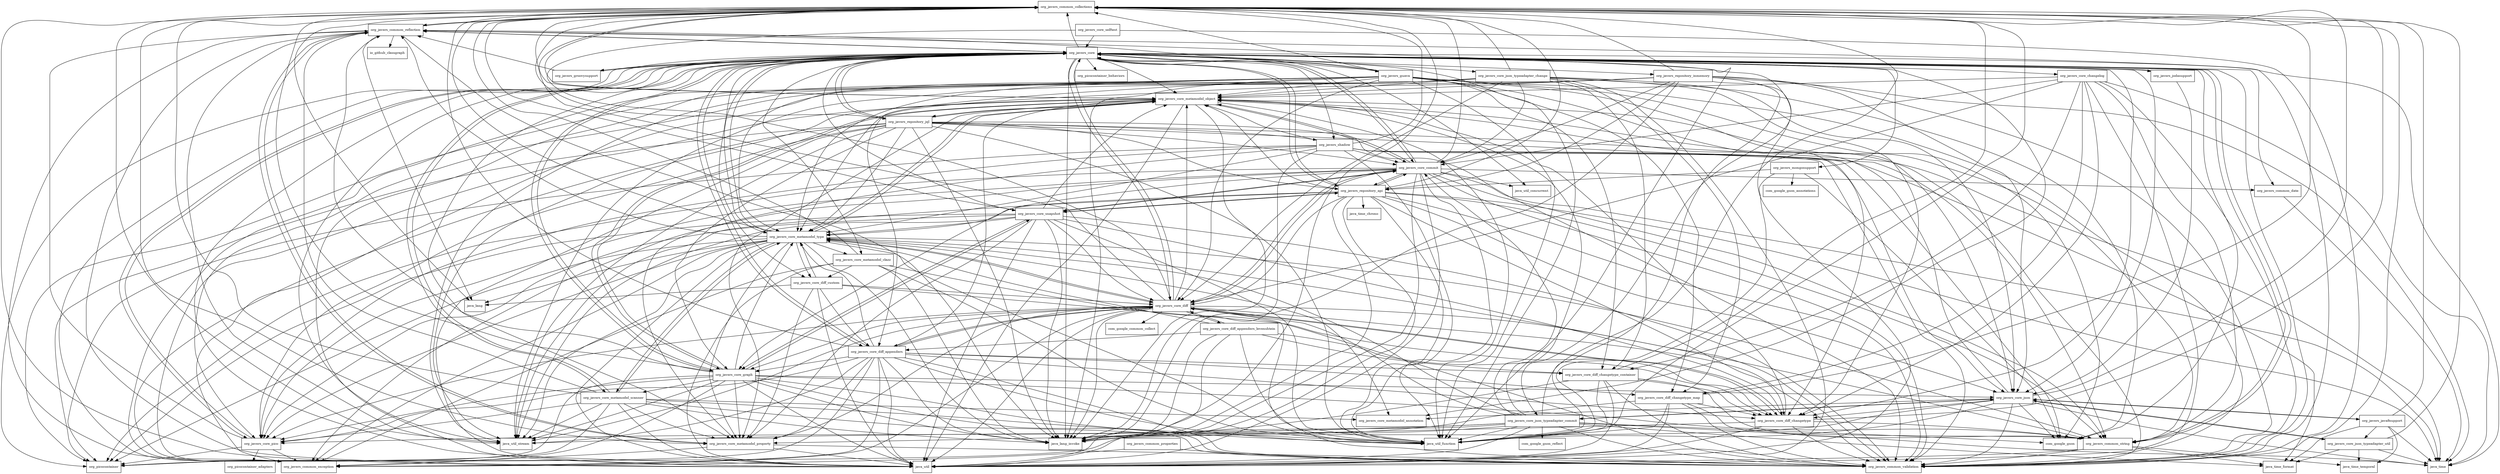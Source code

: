 digraph javers_core_5_6_0_package_dependencies {
  node [shape = box, fontsize=10.0];
  org_javers_common_collections -> java_lang;
  org_javers_common_collections -> java_lang_invoke;
  org_javers_common_collections -> java_util;
  org_javers_common_collections -> java_util_function;
  org_javers_common_collections -> java_util_stream;
  org_javers_common_collections -> org_javers_common_reflection;
  org_javers_common_collections -> org_javers_common_validation;
  org_javers_common_collections -> org_javers_core_metamodel_object;
  org_javers_common_collections -> org_javers_core_metamodel_property;
  org_javers_common_date -> java_time;
  org_javers_common_properties -> org_javers_common_exception;
  org_javers_common_properties -> org_javers_common_validation;
  org_javers_common_reflection -> io_github_classgraph;
  org_javers_common_reflection -> java_lang;
  org_javers_common_reflection -> java_lang_invoke;
  org_javers_common_reflection -> java_util;
  org_javers_common_reflection -> java_util_function;
  org_javers_common_reflection -> java_util_stream;
  org_javers_common_reflection -> org_javers_common_collections;
  org_javers_common_reflection -> org_javers_common_exception;
  org_javers_common_reflection -> org_javers_common_validation;
  org_javers_common_reflection -> org_javers_core;
  org_javers_common_reflection -> org_javers_core_metamodel_property;
  org_javers_common_string -> java_time_format;
  org_javers_common_string -> java_time_temporal;
  org_javers_common_string -> java_util;
  org_javers_common_string -> org_javers_common_validation;
  org_javers_common_string -> org_javers_core;
  org_javers_core -> com_google_gson;
  org_javers_core -> java_lang_invoke;
  org_javers_core -> java_time;
  org_javers_core -> java_util;
  org_javers_core -> java_util_concurrent;
  org_javers_core -> java_util_function;
  org_javers_core -> java_util_stream;
  org_javers_core -> org_javers_common_collections;
  org_javers_core -> org_javers_common_date;
  org_javers_core -> org_javers_common_exception;
  org_javers_core -> org_javers_common_reflection;
  org_javers_core -> org_javers_common_string;
  org_javers_core -> org_javers_common_validation;
  org_javers_core -> org_javers_core_changelog;
  org_javers_core -> org_javers_core_commit;
  org_javers_core -> org_javers_core_diff;
  org_javers_core -> org_javers_core_diff_appenders;
  org_javers_core -> org_javers_core_diff_changetype;
  org_javers_core -> org_javers_core_diff_custom;
  org_javers_core -> org_javers_core_graph;
  org_javers_core -> org_javers_core_json;
  org_javers_core -> org_javers_core_json_typeadapter_change;
  org_javers_core -> org_javers_core_json_typeadapter_commit;
  org_javers_core -> org_javers_core_metamodel_annotation;
  org_javers_core -> org_javers_core_metamodel_clazz;
  org_javers_core -> org_javers_core_metamodel_object;
  org_javers_core -> org_javers_core_metamodel_property;
  org_javers_core -> org_javers_core_metamodel_scanner;
  org_javers_core -> org_javers_core_metamodel_type;
  org_javers_core -> org_javers_core_pico;
  org_javers_core -> org_javers_core_snapshot;
  org_javers_core -> org_javers_groovysupport;
  org_javers_core -> org_javers_guava;
  org_javers_core -> org_javers_jodasupport;
  org_javers_core -> org_javers_mongosupport;
  org_javers_core -> org_javers_repository_api;
  org_javers_core -> org_javers_repository_inmemory;
  org_javers_core -> org_javers_repository_jql;
  org_javers_core -> org_javers_shadow;
  org_javers_core -> org_picocontainer;
  org_javers_core -> org_picocontainer_behaviors;
  org_javers_core_changelog -> java_time;
  org_javers_core_changelog -> java_util;
  org_javers_core_changelog -> org_javers_common_string;
  org_javers_core_changelog -> org_javers_common_validation;
  org_javers_core_changelog -> org_javers_core_commit;
  org_javers_core_changelog -> org_javers_core_diff;
  org_javers_core_changelog -> org_javers_core_diff_changetype;
  org_javers_core_changelog -> org_javers_core_diff_changetype_container;
  org_javers_core_changelog -> org_javers_core_diff_changetype_map;
  org_javers_core_changelog -> org_javers_core_metamodel_object;
  org_javers_core_commit -> java_lang_invoke;
  org_javers_core_commit -> java_time;
  org_javers_core_commit -> java_util;
  org_javers_core_commit -> java_util_concurrent;
  org_javers_core_commit -> java_util_function;
  org_javers_core_commit -> org_javers_common_collections;
  org_javers_core_commit -> org_javers_common_date;
  org_javers_core_commit -> org_javers_common_exception;
  org_javers_core_commit -> org_javers_common_string;
  org_javers_core_commit -> org_javers_common_validation;
  org_javers_core_commit -> org_javers_core;
  org_javers_core_commit -> org_javers_core_diff;
  org_javers_core_commit -> org_javers_core_graph;
  org_javers_core_commit -> org_javers_core_metamodel_object;
  org_javers_core_commit -> org_javers_core_pico;
  org_javers_core_commit -> org_javers_core_snapshot;
  org_javers_core_commit -> org_javers_repository_api;
  org_javers_core_commit -> org_picocontainer;
  org_javers_core_diff -> com_google_common_collect;
  org_javers_core_diff -> java_lang_invoke;
  org_javers_core_diff -> java_util;
  org_javers_core_diff -> java_util_function;
  org_javers_core_diff -> java_util_stream;
  org_javers_core_diff -> org_javers_common_collections;
  org_javers_core_diff -> org_javers_common_exception;
  org_javers_core_diff -> org_javers_common_string;
  org_javers_core_diff -> org_javers_common_validation;
  org_javers_core_diff -> org_javers_core;
  org_javers_core_diff -> org_javers_core_commit;
  org_javers_core_diff -> org_javers_core_diff_appenders;
  org_javers_core_diff -> org_javers_core_diff_appenders_levenshtein;
  org_javers_core_diff -> org_javers_core_diff_changetype;
  org_javers_core_diff -> org_javers_core_graph;
  org_javers_core_diff -> org_javers_core_metamodel_object;
  org_javers_core_diff -> org_javers_core_metamodel_property;
  org_javers_core_diff -> org_javers_core_metamodel_type;
  org_javers_core_diff -> org_javers_core_pico;
  org_javers_core_diff_appenders -> java_lang_invoke;
  org_javers_core_diff_appenders -> java_util;
  org_javers_core_diff_appenders -> java_util_function;
  org_javers_core_diff_appenders -> java_util_stream;
  org_javers_core_diff_appenders -> org_javers_common_collections;
  org_javers_core_diff_appenders -> org_javers_common_exception;
  org_javers_core_diff_appenders -> org_javers_common_validation;
  org_javers_core_diff_appenders -> org_javers_core;
  org_javers_core_diff_appenders -> org_javers_core_diff;
  org_javers_core_diff_appenders -> org_javers_core_diff_changetype;
  org_javers_core_diff_appenders -> org_javers_core_diff_changetype_container;
  org_javers_core_diff_appenders -> org_javers_core_diff_changetype_map;
  org_javers_core_diff_appenders -> org_javers_core_graph;
  org_javers_core_diff_appenders -> org_javers_core_metamodel_object;
  org_javers_core_diff_appenders -> org_javers_core_metamodel_property;
  org_javers_core_diff_appenders -> org_javers_core_metamodel_type;
  org_javers_core_diff_appenders -> org_javers_core_pico;
  org_javers_core_diff_appenders -> org_picocontainer;
  org_javers_core_diff_appenders_levenshtein -> java_lang_invoke;
  org_javers_core_diff_appenders_levenshtein -> java_util;
  org_javers_core_diff_appenders_levenshtein -> org_javers_common_validation;
  org_javers_core_diff_appenders_levenshtein -> org_javers_core_diff;
  org_javers_core_diff_appenders_levenshtein -> org_javers_core_diff_appenders;
  org_javers_core_diff_appenders_levenshtein -> org_javers_core_diff_changetype;
  org_javers_core_diff_appenders_levenshtein -> org_javers_core_diff_changetype_container;
  org_javers_core_diff_appenders_levenshtein -> org_javers_core_metamodel_type;
  org_javers_core_diff_changetype -> java_util;
  org_javers_core_diff_changetype -> org_javers_common_collections;
  org_javers_core_diff_changetype -> org_javers_common_string;
  org_javers_core_diff_changetype -> org_javers_common_validation;
  org_javers_core_diff_changetype -> org_javers_core_diff;
  org_javers_core_diff_changetype -> org_javers_core_metamodel_object;
  org_javers_core_diff_changetype -> org_javers_core_metamodel_property;
  org_javers_core_diff_changetype_container -> java_lang_invoke;
  org_javers_core_diff_changetype_container -> java_util;
  org_javers_core_diff_changetype_container -> java_util_function;
  org_javers_core_diff_changetype_container -> org_javers_common_collections;
  org_javers_core_diff_changetype_container -> org_javers_common_string;
  org_javers_core_diff_changetype_container -> org_javers_common_validation;
  org_javers_core_diff_changetype_container -> org_javers_core_diff_changetype;
  org_javers_core_diff_changetype_map -> java_lang_invoke;
  org_javers_core_diff_changetype_map -> java_util;
  org_javers_core_diff_changetype_map -> java_util_function;
  org_javers_core_diff_changetype_map -> org_javers_common_collections;
  org_javers_core_diff_changetype_map -> org_javers_common_string;
  org_javers_core_diff_changetype_map -> org_javers_common_validation;
  org_javers_core_diff_changetype_map -> org_javers_core_diff_changetype;
  org_javers_core_diff_custom -> java_lang;
  org_javers_core_diff_custom -> java_util;
  org_javers_core_diff_custom -> org_javers_core_diff;
  org_javers_core_diff_custom -> org_javers_core_diff_appenders;
  org_javers_core_diff_custom -> org_javers_core_diff_changetype;
  org_javers_core_diff_custom -> org_javers_core_metamodel_property;
  org_javers_core_diff_custom -> org_javers_core_metamodel_type;
  org_javers_core_graph -> java_lang_invoke;
  org_javers_core_graph -> java_util;
  org_javers_core_graph -> java_util_function;
  org_javers_core_graph -> java_util_stream;
  org_javers_core_graph -> org_javers_common_collections;
  org_javers_core_graph -> org_javers_common_exception;
  org_javers_core_graph -> org_javers_common_reflection;
  org_javers_core_graph -> org_javers_common_string;
  org_javers_core_graph -> org_javers_common_validation;
  org_javers_core_graph -> org_javers_core;
  org_javers_core_graph -> org_javers_core_json;
  org_javers_core_graph -> org_javers_core_metamodel_object;
  org_javers_core_graph -> org_javers_core_metamodel_property;
  org_javers_core_graph -> org_javers_core_metamodel_scanner;
  org_javers_core_graph -> org_javers_core_metamodel_type;
  org_javers_core_graph -> org_javers_core_pico;
  org_javers_core_graph -> org_javers_core_snapshot;
  org_javers_core_graph -> org_picocontainer;
  org_javers_core_json -> com_google_gson;
  org_javers_core_json -> java_lang_invoke;
  org_javers_core_json -> java_time;
  org_javers_core_json -> java_util_function;
  org_javers_core_json -> org_javers_common_collections;
  org_javers_core_json -> org_javers_common_validation;
  org_javers_core_json -> org_javers_core_diff_changetype;
  org_javers_core_json -> org_javers_core_json_typeadapter_commit;
  org_javers_core_json -> org_javers_core_json_typeadapter_util;
  org_javers_core_json -> org_javers_core_metamodel_annotation;
  org_javers_core_json -> org_javers_core_metamodel_object;
  org_javers_core_json -> org_javers_java8support;
  org_javers_core_json_typeadapter_change -> com_google_gson;
  org_javers_core_json_typeadapter_change -> java_util;
  org_javers_core_json_typeadapter_change -> org_javers_common_collections;
  org_javers_core_json_typeadapter_change -> org_javers_common_exception;
  org_javers_core_json_typeadapter_change -> org_javers_core_commit;
  org_javers_core_json_typeadapter_change -> org_javers_core_diff;
  org_javers_core_json_typeadapter_change -> org_javers_core_diff_changetype;
  org_javers_core_json_typeadapter_change -> org_javers_core_diff_changetype_container;
  org_javers_core_json_typeadapter_change -> org_javers_core_diff_changetype_map;
  org_javers_core_json_typeadapter_change -> org_javers_core_json;
  org_javers_core_json_typeadapter_change -> org_javers_core_metamodel_object;
  org_javers_core_json_typeadapter_change -> org_javers_core_metamodel_type;
  org_javers_core_json_typeadapter_change -> org_javers_core_pico;
  org_javers_core_json_typeadapter_change -> org_picocontainer;
  org_javers_core_json_typeadapter_commit -> com_google_gson;
  org_javers_core_json_typeadapter_commit -> com_google_gson_reflect;
  org_javers_core_json_typeadapter_commit -> java_lang_invoke;
  org_javers_core_json_typeadapter_commit -> java_time;
  org_javers_core_json_typeadapter_commit -> java_time_format;
  org_javers_core_json_typeadapter_commit -> java_util;
  org_javers_core_json_typeadapter_commit -> java_util_function;
  org_javers_core_json_typeadapter_commit -> java_util_stream;
  org_javers_core_json_typeadapter_commit -> org_javers_common_collections;
  org_javers_core_json_typeadapter_commit -> org_javers_common_validation;
  org_javers_core_json_typeadapter_commit -> org_javers_core_commit;
  org_javers_core_json_typeadapter_commit -> org_javers_core_diff;
  org_javers_core_json_typeadapter_commit -> org_javers_core_json;
  org_javers_core_json_typeadapter_commit -> org_javers_core_metamodel_object;
  org_javers_core_json_typeadapter_commit -> org_javers_core_metamodel_type;
  org_javers_core_json_typeadapter_commit -> org_javers_core_pico;
  org_javers_core_json_typeadapter_commit -> org_picocontainer;
  org_javers_core_json_typeadapter_util -> java_time;
  org_javers_core_json_typeadapter_util -> java_time_format;
  org_javers_core_json_typeadapter_util -> java_time_temporal;
  org_javers_core_json_typeadapter_util -> org_javers_common_collections;
  org_javers_core_json_typeadapter_util -> org_javers_core_json;
  org_javers_core_metamodel_clazz -> java_lang_invoke;
  org_javers_core_metamodel_clazz -> java_util;
  org_javers_core_metamodel_clazz -> java_util_function;
  org_javers_core_metamodel_clazz -> org_javers_common_collections;
  org_javers_core_metamodel_clazz -> org_javers_common_exception;
  org_javers_core_metamodel_clazz -> org_javers_common_validation;
  org_javers_core_metamodel_clazz -> org_javers_core_diff_custom;
  org_javers_core_metamodel_object -> java_lang_invoke;
  org_javers_core_metamodel_object -> java_util;
  org_javers_core_metamodel_object -> java_util_function;
  org_javers_core_metamodel_object -> java_util_stream;
  org_javers_core_metamodel_object -> org_javers_common_collections;
  org_javers_core_metamodel_object -> org_javers_common_exception;
  org_javers_core_metamodel_object -> org_javers_common_string;
  org_javers_core_metamodel_object -> org_javers_common_validation;
  org_javers_core_metamodel_object -> org_javers_core_commit;
  org_javers_core_metamodel_object -> org_javers_core_graph;
  org_javers_core_metamodel_object -> org_javers_core_metamodel_property;
  org_javers_core_metamodel_object -> org_javers_core_metamodel_type;
  org_javers_core_metamodel_object -> org_javers_repository_jql;
  org_javers_core_metamodel_property -> java_util;
  org_javers_core_metamodel_property -> org_javers_common_exception;
  org_javers_core_metamodel_property -> org_javers_common_reflection;
  org_javers_core_metamodel_property -> org_javers_common_validation;
  org_javers_core_metamodel_scanner -> java_lang_invoke;
  org_javers_core_metamodel_scanner -> java_util;
  org_javers_core_metamodel_scanner -> java_util_function;
  org_javers_core_metamodel_scanner -> java_util_stream;
  org_javers_core_metamodel_scanner -> org_javers_common_collections;
  org_javers_core_metamodel_scanner -> org_javers_common_reflection;
  org_javers_core_metamodel_scanner -> org_javers_common_validation;
  org_javers_core_metamodel_scanner -> org_javers_core;
  org_javers_core_metamodel_scanner -> org_javers_core_metamodel_annotation;
  org_javers_core_metamodel_scanner -> org_javers_core_metamodel_property;
  org_javers_core_metamodel_scanner -> org_javers_core_metamodel_type;
  org_javers_core_metamodel_scanner -> org_javers_core_pico;
  org_javers_core_metamodel_scanner -> org_picocontainer;
  org_javers_core_metamodel_type -> java_lang;
  org_javers_core_metamodel_type -> java_lang_invoke;
  org_javers_core_metamodel_type -> java_util;
  org_javers_core_metamodel_type -> java_util_function;
  org_javers_core_metamodel_type -> java_util_stream;
  org_javers_core_metamodel_type -> org_javers_common_collections;
  org_javers_core_metamodel_type -> org_javers_common_exception;
  org_javers_core_metamodel_type -> org_javers_common_reflection;
  org_javers_core_metamodel_type -> org_javers_common_string;
  org_javers_core_metamodel_type -> org_javers_common_validation;
  org_javers_core_metamodel_type -> org_javers_core;
  org_javers_core_metamodel_type -> org_javers_core_diff;
  org_javers_core_metamodel_type -> org_javers_core_diff_custom;
  org_javers_core_metamodel_type -> org_javers_core_metamodel_annotation;
  org_javers_core_metamodel_type -> org_javers_core_metamodel_clazz;
  org_javers_core_metamodel_type -> org_javers_core_metamodel_object;
  org_javers_core_metamodel_type -> org_javers_core_metamodel_property;
  org_javers_core_metamodel_type -> org_javers_core_metamodel_scanner;
  org_javers_core_metamodel_type -> org_javers_core_pico;
  org_javers_core_metamodel_type -> org_picocontainer;
  org_javers_core_pico -> org_javers_common_exception;
  org_javers_core_pico -> org_javers_common_reflection;
  org_javers_core_pico -> org_javers_core;
  org_javers_core_pico -> org_picocontainer;
  org_javers_core_pico -> org_picocontainer_adapters;
  org_javers_core_selftest -> org_javers_common_validation;
  org_javers_core_selftest -> org_javers_core;
  org_javers_core_selftest -> org_javers_core_diff;
  org_javers_core_snapshot -> java_lang_invoke;
  org_javers_core_snapshot -> java_util;
  org_javers_core_snapshot -> java_util_function;
  org_javers_core_snapshot -> java_util_stream;
  org_javers_core_snapshot -> org_javers_common_collections;
  org_javers_core_snapshot -> org_javers_common_validation;
  org_javers_core_snapshot -> org_javers_core_commit;
  org_javers_core_snapshot -> org_javers_core_diff;
  org_javers_core_snapshot -> org_javers_core_diff_changetype;
  org_javers_core_snapshot -> org_javers_core_graph;
  org_javers_core_snapshot -> org_javers_core_metamodel_object;
  org_javers_core_snapshot -> org_javers_core_metamodel_property;
  org_javers_core_snapshot -> org_javers_core_metamodel_type;
  org_javers_core_snapshot -> org_javers_core_pico;
  org_javers_core_snapshot -> org_javers_repository_api;
  org_javers_core_snapshot -> org_picocontainer;
  org_javers_groovysupport -> org_javers_common_reflection;
  org_javers_groovysupport -> org_javers_core;
  org_javers_guava -> com_google_gson;
  org_javers_guava -> java_lang_invoke;
  org_javers_guava -> java_util;
  org_javers_guava -> java_util_function;
  org_javers_guava -> java_util_stream;
  org_javers_guava -> org_javers_common_collections;
  org_javers_guava -> org_javers_common_exception;
  org_javers_guava -> org_javers_common_reflection;
  org_javers_guava -> org_javers_common_validation;
  org_javers_guava -> org_javers_core;
  org_javers_guava -> org_javers_core_diff;
  org_javers_guava -> org_javers_core_diff_appenders;
  org_javers_guava -> org_javers_core_diff_changetype;
  org_javers_guava -> org_javers_core_diff_changetype_container;
  org_javers_guava -> org_javers_core_diff_changetype_map;
  org_javers_guava -> org_javers_core_json;
  org_javers_guava -> org_javers_core_metamodel_object;
  org_javers_guava -> org_javers_core_metamodel_type;
  org_javers_java8support -> java_time;
  org_javers_java8support -> java_time_format;
  org_javers_java8support -> java_time_temporal;
  org_javers_java8support -> org_javers_common_collections;
  org_javers_java8support -> org_javers_core_json;
  org_javers_java8support -> org_javers_core_json_typeadapter_util;
  org_javers_jodasupport -> org_javers_core;
  org_javers_jodasupport -> org_javers_core_json;
  org_javers_mongosupport -> com_google_gson;
  org_javers_mongosupport -> com_google_gson_annotations;
  org_javers_mongosupport -> java_util_function;
  org_javers_mongosupport -> org_javers_repository_api;
  org_javers_repository_api -> java_lang_invoke;
  org_javers_repository_api -> java_time;
  org_javers_repository_api -> java_time_chrono;
  org_javers_repository_api -> java_util;
  org_javers_repository_api -> java_util_function;
  org_javers_repository_api -> java_util_stream;
  org_javers_repository_api -> org_javers_common_collections;
  org_javers_repository_api -> org_javers_common_string;
  org_javers_repository_api -> org_javers_common_validation;
  org_javers_repository_api -> org_javers_core;
  org_javers_repository_api -> org_javers_core_commit;
  org_javers_repository_api -> org_javers_core_diff;
  org_javers_repository_api -> org_javers_core_diff_changetype;
  org_javers_repository_api -> org_javers_core_json;
  org_javers_repository_api -> org_javers_core_metamodel_object;
  org_javers_repository_api -> org_javers_core_metamodel_type;
  org_javers_repository_api -> org_javers_core_snapshot;
  org_javers_repository_inmemory -> java_lang_invoke;
  org_javers_repository_inmemory -> java_time;
  org_javers_repository_inmemory -> java_util;
  org_javers_repository_inmemory -> java_util_function;
  org_javers_repository_inmemory -> java_util_stream;
  org_javers_repository_inmemory -> org_javers_common_collections;
  org_javers_repository_inmemory -> org_javers_common_validation;
  org_javers_repository_inmemory -> org_javers_core_commit;
  org_javers_repository_inmemory -> org_javers_core_json;
  org_javers_repository_inmemory -> org_javers_core_metamodel_object;
  org_javers_repository_inmemory -> org_javers_core_metamodel_type;
  org_javers_repository_inmemory -> org_javers_repository_api;
  org_javers_repository_jql -> java_lang_invoke;
  org_javers_repository_jql -> java_time;
  org_javers_repository_jql -> java_util;
  org_javers_repository_jql -> java_util_function;
  org_javers_repository_jql -> java_util_stream;
  org_javers_repository_jql -> org_javers_common_collections;
  org_javers_repository_jql -> org_javers_common_exception;
  org_javers_repository_jql -> org_javers_common_string;
  org_javers_repository_jql -> org_javers_common_validation;
  org_javers_repository_jql -> org_javers_core;
  org_javers_repository_jql -> org_javers_core_commit;
  org_javers_repository_jql -> org_javers_core_graph;
  org_javers_repository_jql -> org_javers_core_metamodel_object;
  org_javers_repository_jql -> org_javers_core_metamodel_type;
  org_javers_repository_jql -> org_javers_core_pico;
  org_javers_repository_jql -> org_javers_repository_api;
  org_javers_repository_jql -> org_javers_shadow;
  org_javers_repository_jql -> org_picocontainer;
  org_javers_shadow -> com_google_gson;
  org_javers_shadow -> java_lang_invoke;
  org_javers_shadow -> java_time_format;
  org_javers_shadow -> java_util_function;
  org_javers_shadow -> org_javers_common_collections;
  org_javers_shadow -> org_javers_common_validation;
  org_javers_shadow -> org_javers_core_commit;
  org_javers_shadow -> org_javers_core_json;
  org_javers_shadow -> org_javers_core_metamodel_object;
  org_javers_shadow -> org_javers_core_metamodel_property;
  org_javers_shadow -> org_javers_core_metamodel_type;
  org_javers_shadow -> org_javers_core_pico;
  org_javers_shadow -> org_picocontainer;
}
